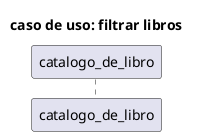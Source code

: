 @startuml
title caso de uso: filtrar libros

participant "catalogo_de_libro" as c


@enduml

' @startuml

' actor "usuario" as u
' participant "sistema" as s
' database "base de datos" as db

' u -> s:iniciarSesion(correo,contraseña)
' activate s
' s ->u:presiona el boton de  filtrar libros
' u -> s:filtrarLibros(autor,categoria)
' activate s
' s -> u:muestra una ventana dinde muestra dos lista categorias y autores
' u -> s:selecciona una opcion
' s-> u:selecciona una opcion de realizar busqueda o cancelar
' group realizar busqueda

' u -> s:selecciona los filtros
' s -> s:presiona el boton de buscar
' s -> db:realiza la consulta
' activate db
' deactivate db
' group mostrar resultados
' s -> u:muestra los resultados
' else no encuentra resultados
' s -> u:muestra un mensaje de que no se encontraron resultados
' end
' else cancelar
' s->s:cieera la ventana
' end
' @enduml